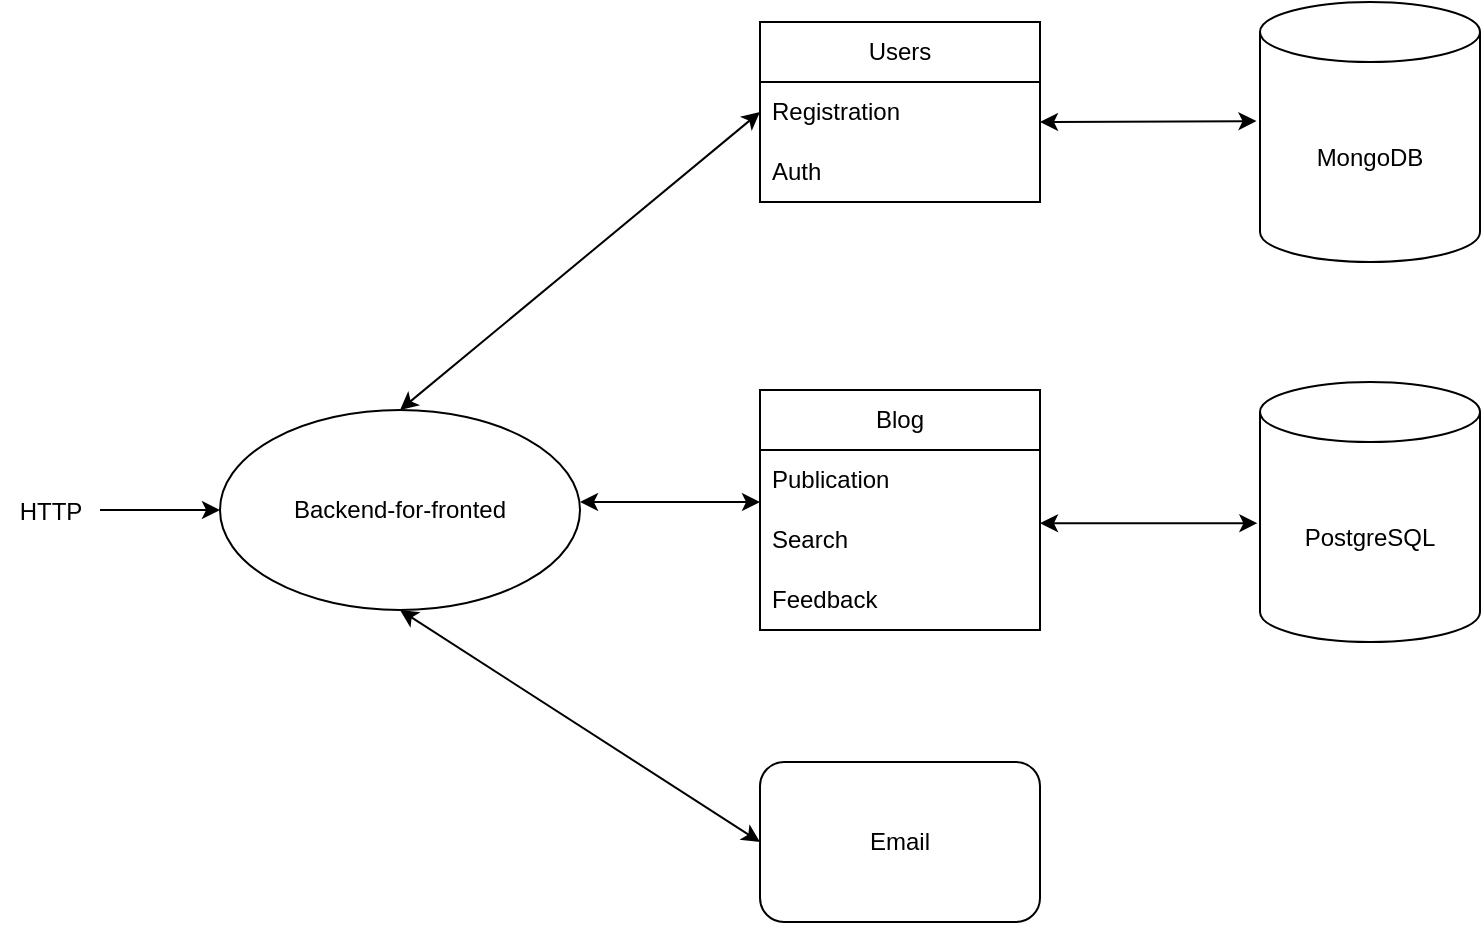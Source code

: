 <mxfile version="20.5.3" type="device"><diagram name="Page-1" id="9f46799a-70d6-7492-0946-bef42562c5a5"><mxGraphModel dx="1585" dy="858" grid="1" gridSize="10" guides="1" tooltips="1" connect="1" arrows="1" fold="1" page="1" pageScale="1" pageWidth="1169" pageHeight="827" background="none" math="0" shadow="0"><root><mxCell id="0"/><mxCell id="1" parent="0"/><mxCell id="J6mcP3TOjSBWrCSIIhgG-1" value="MongoDB" style="shape=cylinder3;whiteSpace=wrap;html=1;boundedLbl=1;backgroundOutline=1;size=15;" parent="1" vertex="1"><mxGeometry x="750" y="100" width="110" height="130" as="geometry"/></mxCell><mxCell id="J6mcP3TOjSBWrCSIIhgG-3" value="Users" style="swimlane;fontStyle=0;childLayout=stackLayout;horizontal=1;startSize=30;horizontalStack=0;resizeParent=1;resizeParentMax=0;resizeLast=0;collapsible=1;marginBottom=0;whiteSpace=wrap;html=1;" parent="1" vertex="1"><mxGeometry x="500" y="110" width="140" height="90" as="geometry"/></mxCell><mxCell id="J6mcP3TOjSBWrCSIIhgG-5" value="Registration" style="text;strokeColor=none;fillColor=none;align=left;verticalAlign=middle;spacingLeft=4;spacingRight=4;overflow=hidden;points=[[0,0.5],[1,0.5]];portConstraint=eastwest;rotatable=0;whiteSpace=wrap;html=1;" parent="J6mcP3TOjSBWrCSIIhgG-3" vertex="1"><mxGeometry y="30" width="140" height="30" as="geometry"/></mxCell><mxCell id="J6mcP3TOjSBWrCSIIhgG-6" value="Auth" style="text;strokeColor=none;fillColor=none;align=left;verticalAlign=middle;spacingLeft=4;spacingRight=4;overflow=hidden;points=[[0,0.5],[1,0.5]];portConstraint=eastwest;rotatable=0;whiteSpace=wrap;html=1;" parent="J6mcP3TOjSBWrCSIIhgG-3" vertex="1"><mxGeometry y="60" width="140" height="30" as="geometry"/></mxCell><mxCell id="J6mcP3TOjSBWrCSIIhgG-9" value="PostgreSQL" style="shape=cylinder3;whiteSpace=wrap;html=1;boundedLbl=1;backgroundOutline=1;size=15;" parent="1" vertex="1"><mxGeometry x="750" y="290" width="110" height="130" as="geometry"/></mxCell><mxCell id="J6mcP3TOjSBWrCSIIhgG-14" value="Blog" style="swimlane;fontStyle=0;childLayout=stackLayout;horizontal=1;startSize=30;horizontalStack=0;resizeParent=1;resizeParentMax=0;resizeLast=0;collapsible=1;marginBottom=0;whiteSpace=wrap;html=1;" parent="1" vertex="1"><mxGeometry x="500" y="294" width="140" height="120" as="geometry"/></mxCell><mxCell id="J6mcP3TOjSBWrCSIIhgG-15" value="Publication" style="text;strokeColor=none;fillColor=none;align=left;verticalAlign=middle;spacingLeft=4;spacingRight=4;overflow=hidden;points=[[0,0.5],[1,0.5]];portConstraint=eastwest;rotatable=0;whiteSpace=wrap;html=1;" parent="J6mcP3TOjSBWrCSIIhgG-14" vertex="1"><mxGeometry y="30" width="140" height="30" as="geometry"/></mxCell><mxCell id="J6mcP3TOjSBWrCSIIhgG-16" value="Search" style="text;strokeColor=none;fillColor=none;align=left;verticalAlign=middle;spacingLeft=4;spacingRight=4;overflow=hidden;points=[[0,0.5],[1,0.5]];portConstraint=eastwest;rotatable=0;whiteSpace=wrap;html=1;" parent="J6mcP3TOjSBWrCSIIhgG-14" vertex="1"><mxGeometry y="60" width="140" height="30" as="geometry"/></mxCell><mxCell id="J6mcP3TOjSBWrCSIIhgG-17" value="Feedback" style="text;strokeColor=none;fillColor=none;align=left;verticalAlign=middle;spacingLeft=4;spacingRight=4;overflow=hidden;points=[[0,0.5],[1,0.5]];portConstraint=eastwest;rotatable=0;whiteSpace=wrap;html=1;" parent="J6mcP3TOjSBWrCSIIhgG-14" vertex="1"><mxGeometry y="90" width="140" height="30" as="geometry"/></mxCell><mxCell id="J6mcP3TOjSBWrCSIIhgG-18" value="Email" style="rounded=1;whiteSpace=wrap;html=1;" parent="1" vertex="1"><mxGeometry x="500" y="480" width="140" height="80" as="geometry"/></mxCell><mxCell id="J6mcP3TOjSBWrCSIIhgG-19" value="Backend-for-fronted" style="ellipse;whiteSpace=wrap;html=1;" parent="1" vertex="1"><mxGeometry x="230" y="304" width="180" height="100" as="geometry"/></mxCell><mxCell id="J6mcP3TOjSBWrCSIIhgG-23" value="" style="endArrow=classic;startArrow=classic;html=1;rounded=0;entryX=-0.016;entryY=0.458;entryDx=0;entryDy=0;entryPerimeter=0;" parent="1" target="J6mcP3TOjSBWrCSIIhgG-1" edge="1"><mxGeometry width="50" height="50" relative="1" as="geometry"><mxPoint x="640" y="160" as="sourcePoint"/><mxPoint x="690" y="110" as="targetPoint"/></mxGeometry></mxCell><mxCell id="J6mcP3TOjSBWrCSIIhgG-24" value="" style="endArrow=classic;startArrow=classic;html=1;rounded=0;entryX=-0.012;entryY=0.543;entryDx=0;entryDy=0;entryPerimeter=0;" parent="1" target="J6mcP3TOjSBWrCSIIhgG-9" edge="1"><mxGeometry width="50" height="50" relative="1" as="geometry"><mxPoint x="640" y="360.59" as="sourcePoint"/><mxPoint x="745.82" y="360" as="targetPoint"/></mxGeometry></mxCell><mxCell id="J6mcP3TOjSBWrCSIIhgG-25" value="" style="endArrow=classic;startArrow=classic;html=1;rounded=0;exitX=0;exitY=0.5;exitDx=0;exitDy=0;entryX=0.5;entryY=1;entryDx=0;entryDy=0;" parent="1" source="J6mcP3TOjSBWrCSIIhgG-18" target="J6mcP3TOjSBWrCSIIhgG-19" edge="1"><mxGeometry width="50" height="50" relative="1" as="geometry"><mxPoint x="270" y="444" as="sourcePoint"/><mxPoint x="320" y="400" as="targetPoint"/></mxGeometry></mxCell><mxCell id="J6mcP3TOjSBWrCSIIhgG-26" value="" style="endArrow=classic;startArrow=classic;html=1;rounded=0;entryX=0;entryY=0.867;entryDx=0;entryDy=0;entryPerimeter=0;" parent="1" target="J6mcP3TOjSBWrCSIIhgG-15" edge="1"><mxGeometry width="50" height="50" relative="1" as="geometry"><mxPoint x="410" y="350" as="sourcePoint"/><mxPoint x="460" y="300" as="targetPoint"/></mxGeometry></mxCell><mxCell id="J6mcP3TOjSBWrCSIIhgG-27" value="" style="endArrow=classic;startArrow=classic;html=1;rounded=0;entryX=0;entryY=0.5;entryDx=0;entryDy=0;" parent="1" target="J6mcP3TOjSBWrCSIIhgG-5" edge="1"><mxGeometry width="50" height="50" relative="1" as="geometry"><mxPoint x="320" y="304" as="sourcePoint"/><mxPoint x="410" y="304.01" as="targetPoint"/></mxGeometry></mxCell><mxCell id="J6mcP3TOjSBWrCSIIhgG-28" value="HTTP" style="text;html=1;align=center;verticalAlign=middle;resizable=0;points=[];autosize=1;strokeColor=none;fillColor=none;" parent="1" vertex="1"><mxGeometry x="120" y="340" width="50" height="30" as="geometry"/></mxCell><mxCell id="J6mcP3TOjSBWrCSIIhgG-29" value="" style="endArrow=classic;html=1;rounded=0;entryX=0;entryY=0.5;entryDx=0;entryDy=0;" parent="1" target="J6mcP3TOjSBWrCSIIhgG-19" edge="1"><mxGeometry width="50" height="50" relative="1" as="geometry"><mxPoint x="170" y="354" as="sourcePoint"/><mxPoint x="220" y="304" as="targetPoint"/></mxGeometry></mxCell></root></mxGraphModel></diagram></mxfile>